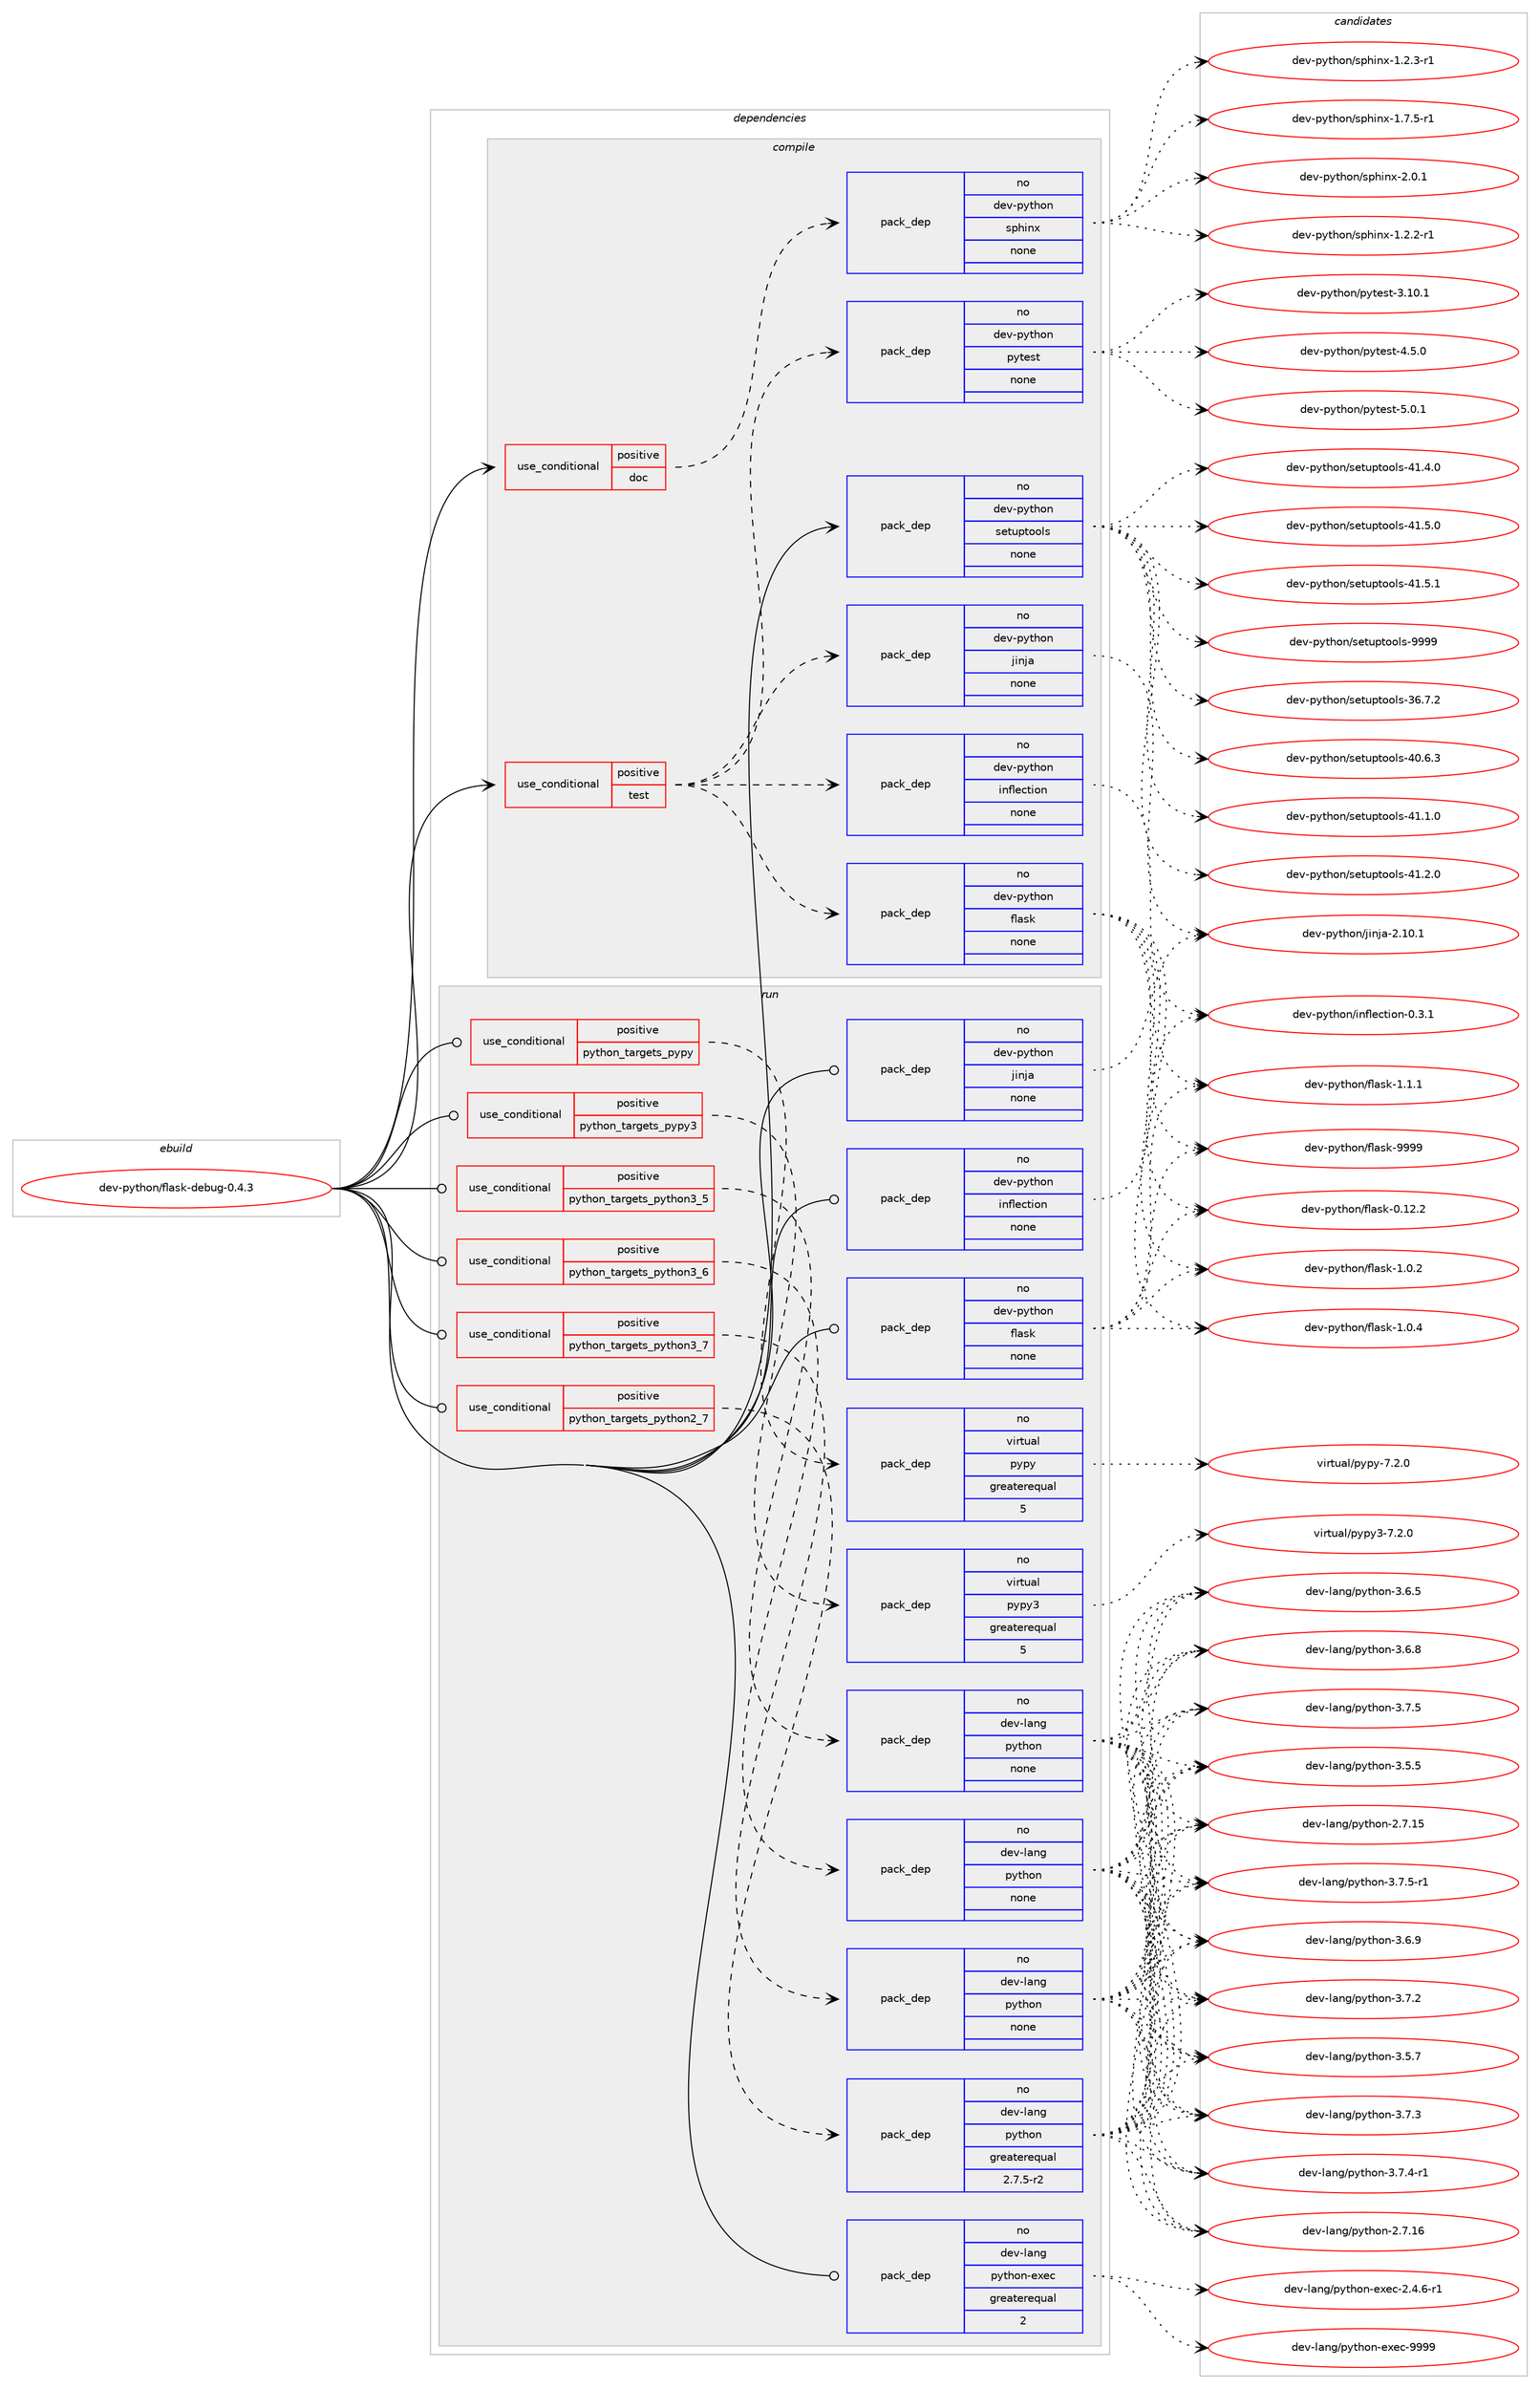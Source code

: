 digraph prolog {

# *************
# Graph options
# *************

newrank=true;
concentrate=true;
compound=true;
graph [rankdir=LR,fontname=Helvetica,fontsize=10,ranksep=1.5];#, ranksep=2.5, nodesep=0.2];
edge  [arrowhead=vee];
node  [fontname=Helvetica,fontsize=10];

# **********
# The ebuild
# **********

subgraph cluster_leftcol {
color=gray;
rank=same;
label=<<i>ebuild</i>>;
id [label="dev-python/flask-debug-0.4.3", color=red, width=4, href="../dev-python/flask-debug-0.4.3.svg"];
}

# ****************
# The dependencies
# ****************

subgraph cluster_midcol {
color=gray;
label=<<i>dependencies</i>>;
subgraph cluster_compile {
fillcolor="#eeeeee";
style=filled;
label=<<i>compile</i>>;
subgraph cond139471 {
dependency604938 [label=<<TABLE BORDER="0" CELLBORDER="1" CELLSPACING="0" CELLPADDING="4"><TR><TD ROWSPAN="3" CELLPADDING="10">use_conditional</TD></TR><TR><TD>positive</TD></TR><TR><TD>doc</TD></TR></TABLE>>, shape=none, color=red];
subgraph pack453670 {
dependency604939 [label=<<TABLE BORDER="0" CELLBORDER="1" CELLSPACING="0" CELLPADDING="4" WIDTH="220"><TR><TD ROWSPAN="6" CELLPADDING="30">pack_dep</TD></TR><TR><TD WIDTH="110">no</TD></TR><TR><TD>dev-python</TD></TR><TR><TD>sphinx</TD></TR><TR><TD>none</TD></TR><TR><TD></TD></TR></TABLE>>, shape=none, color=blue];
}
dependency604938:e -> dependency604939:w [weight=20,style="dashed",arrowhead="vee"];
}
id:e -> dependency604938:w [weight=20,style="solid",arrowhead="vee"];
subgraph cond139472 {
dependency604940 [label=<<TABLE BORDER="0" CELLBORDER="1" CELLSPACING="0" CELLPADDING="4"><TR><TD ROWSPAN="3" CELLPADDING="10">use_conditional</TD></TR><TR><TD>positive</TD></TR><TR><TD>test</TD></TR></TABLE>>, shape=none, color=red];
subgraph pack453671 {
dependency604941 [label=<<TABLE BORDER="0" CELLBORDER="1" CELLSPACING="0" CELLPADDING="4" WIDTH="220"><TR><TD ROWSPAN="6" CELLPADDING="30">pack_dep</TD></TR><TR><TD WIDTH="110">no</TD></TR><TR><TD>dev-python</TD></TR><TR><TD>flask</TD></TR><TR><TD>none</TD></TR><TR><TD></TD></TR></TABLE>>, shape=none, color=blue];
}
dependency604940:e -> dependency604941:w [weight=20,style="dashed",arrowhead="vee"];
subgraph pack453672 {
dependency604942 [label=<<TABLE BORDER="0" CELLBORDER="1" CELLSPACING="0" CELLPADDING="4" WIDTH="220"><TR><TD ROWSPAN="6" CELLPADDING="30">pack_dep</TD></TR><TR><TD WIDTH="110">no</TD></TR><TR><TD>dev-python</TD></TR><TR><TD>inflection</TD></TR><TR><TD>none</TD></TR><TR><TD></TD></TR></TABLE>>, shape=none, color=blue];
}
dependency604940:e -> dependency604942:w [weight=20,style="dashed",arrowhead="vee"];
subgraph pack453673 {
dependency604943 [label=<<TABLE BORDER="0" CELLBORDER="1" CELLSPACING="0" CELLPADDING="4" WIDTH="220"><TR><TD ROWSPAN="6" CELLPADDING="30">pack_dep</TD></TR><TR><TD WIDTH="110">no</TD></TR><TR><TD>dev-python</TD></TR><TR><TD>jinja</TD></TR><TR><TD>none</TD></TR><TR><TD></TD></TR></TABLE>>, shape=none, color=blue];
}
dependency604940:e -> dependency604943:w [weight=20,style="dashed",arrowhead="vee"];
subgraph pack453674 {
dependency604944 [label=<<TABLE BORDER="0" CELLBORDER="1" CELLSPACING="0" CELLPADDING="4" WIDTH="220"><TR><TD ROWSPAN="6" CELLPADDING="30">pack_dep</TD></TR><TR><TD WIDTH="110">no</TD></TR><TR><TD>dev-python</TD></TR><TR><TD>pytest</TD></TR><TR><TD>none</TD></TR><TR><TD></TD></TR></TABLE>>, shape=none, color=blue];
}
dependency604940:e -> dependency604944:w [weight=20,style="dashed",arrowhead="vee"];
}
id:e -> dependency604940:w [weight=20,style="solid",arrowhead="vee"];
subgraph pack453675 {
dependency604945 [label=<<TABLE BORDER="0" CELLBORDER="1" CELLSPACING="0" CELLPADDING="4" WIDTH="220"><TR><TD ROWSPAN="6" CELLPADDING="30">pack_dep</TD></TR><TR><TD WIDTH="110">no</TD></TR><TR><TD>dev-python</TD></TR><TR><TD>setuptools</TD></TR><TR><TD>none</TD></TR><TR><TD></TD></TR></TABLE>>, shape=none, color=blue];
}
id:e -> dependency604945:w [weight=20,style="solid",arrowhead="vee"];
}
subgraph cluster_compileandrun {
fillcolor="#eeeeee";
style=filled;
label=<<i>compile and run</i>>;
}
subgraph cluster_run {
fillcolor="#eeeeee";
style=filled;
label=<<i>run</i>>;
subgraph cond139473 {
dependency604946 [label=<<TABLE BORDER="0" CELLBORDER="1" CELLSPACING="0" CELLPADDING="4"><TR><TD ROWSPAN="3" CELLPADDING="10">use_conditional</TD></TR><TR><TD>positive</TD></TR><TR><TD>python_targets_pypy</TD></TR></TABLE>>, shape=none, color=red];
subgraph pack453676 {
dependency604947 [label=<<TABLE BORDER="0" CELLBORDER="1" CELLSPACING="0" CELLPADDING="4" WIDTH="220"><TR><TD ROWSPAN="6" CELLPADDING="30">pack_dep</TD></TR><TR><TD WIDTH="110">no</TD></TR><TR><TD>virtual</TD></TR><TR><TD>pypy</TD></TR><TR><TD>greaterequal</TD></TR><TR><TD>5</TD></TR></TABLE>>, shape=none, color=blue];
}
dependency604946:e -> dependency604947:w [weight=20,style="dashed",arrowhead="vee"];
}
id:e -> dependency604946:w [weight=20,style="solid",arrowhead="odot"];
subgraph cond139474 {
dependency604948 [label=<<TABLE BORDER="0" CELLBORDER="1" CELLSPACING="0" CELLPADDING="4"><TR><TD ROWSPAN="3" CELLPADDING="10">use_conditional</TD></TR><TR><TD>positive</TD></TR><TR><TD>python_targets_pypy3</TD></TR></TABLE>>, shape=none, color=red];
subgraph pack453677 {
dependency604949 [label=<<TABLE BORDER="0" CELLBORDER="1" CELLSPACING="0" CELLPADDING="4" WIDTH="220"><TR><TD ROWSPAN="6" CELLPADDING="30">pack_dep</TD></TR><TR><TD WIDTH="110">no</TD></TR><TR><TD>virtual</TD></TR><TR><TD>pypy3</TD></TR><TR><TD>greaterequal</TD></TR><TR><TD>5</TD></TR></TABLE>>, shape=none, color=blue];
}
dependency604948:e -> dependency604949:w [weight=20,style="dashed",arrowhead="vee"];
}
id:e -> dependency604948:w [weight=20,style="solid",arrowhead="odot"];
subgraph cond139475 {
dependency604950 [label=<<TABLE BORDER="0" CELLBORDER="1" CELLSPACING="0" CELLPADDING="4"><TR><TD ROWSPAN="3" CELLPADDING="10">use_conditional</TD></TR><TR><TD>positive</TD></TR><TR><TD>python_targets_python2_7</TD></TR></TABLE>>, shape=none, color=red];
subgraph pack453678 {
dependency604951 [label=<<TABLE BORDER="0" CELLBORDER="1" CELLSPACING="0" CELLPADDING="4" WIDTH="220"><TR><TD ROWSPAN="6" CELLPADDING="30">pack_dep</TD></TR><TR><TD WIDTH="110">no</TD></TR><TR><TD>dev-lang</TD></TR><TR><TD>python</TD></TR><TR><TD>greaterequal</TD></TR><TR><TD>2.7.5-r2</TD></TR></TABLE>>, shape=none, color=blue];
}
dependency604950:e -> dependency604951:w [weight=20,style="dashed",arrowhead="vee"];
}
id:e -> dependency604950:w [weight=20,style="solid",arrowhead="odot"];
subgraph cond139476 {
dependency604952 [label=<<TABLE BORDER="0" CELLBORDER="1" CELLSPACING="0" CELLPADDING="4"><TR><TD ROWSPAN="3" CELLPADDING="10">use_conditional</TD></TR><TR><TD>positive</TD></TR><TR><TD>python_targets_python3_5</TD></TR></TABLE>>, shape=none, color=red];
subgraph pack453679 {
dependency604953 [label=<<TABLE BORDER="0" CELLBORDER="1" CELLSPACING="0" CELLPADDING="4" WIDTH="220"><TR><TD ROWSPAN="6" CELLPADDING="30">pack_dep</TD></TR><TR><TD WIDTH="110">no</TD></TR><TR><TD>dev-lang</TD></TR><TR><TD>python</TD></TR><TR><TD>none</TD></TR><TR><TD></TD></TR></TABLE>>, shape=none, color=blue];
}
dependency604952:e -> dependency604953:w [weight=20,style="dashed",arrowhead="vee"];
}
id:e -> dependency604952:w [weight=20,style="solid",arrowhead="odot"];
subgraph cond139477 {
dependency604954 [label=<<TABLE BORDER="0" CELLBORDER="1" CELLSPACING="0" CELLPADDING="4"><TR><TD ROWSPAN="3" CELLPADDING="10">use_conditional</TD></TR><TR><TD>positive</TD></TR><TR><TD>python_targets_python3_6</TD></TR></TABLE>>, shape=none, color=red];
subgraph pack453680 {
dependency604955 [label=<<TABLE BORDER="0" CELLBORDER="1" CELLSPACING="0" CELLPADDING="4" WIDTH="220"><TR><TD ROWSPAN="6" CELLPADDING="30">pack_dep</TD></TR><TR><TD WIDTH="110">no</TD></TR><TR><TD>dev-lang</TD></TR><TR><TD>python</TD></TR><TR><TD>none</TD></TR><TR><TD></TD></TR></TABLE>>, shape=none, color=blue];
}
dependency604954:e -> dependency604955:w [weight=20,style="dashed",arrowhead="vee"];
}
id:e -> dependency604954:w [weight=20,style="solid",arrowhead="odot"];
subgraph cond139478 {
dependency604956 [label=<<TABLE BORDER="0" CELLBORDER="1" CELLSPACING="0" CELLPADDING="4"><TR><TD ROWSPAN="3" CELLPADDING="10">use_conditional</TD></TR><TR><TD>positive</TD></TR><TR><TD>python_targets_python3_7</TD></TR></TABLE>>, shape=none, color=red];
subgraph pack453681 {
dependency604957 [label=<<TABLE BORDER="0" CELLBORDER="1" CELLSPACING="0" CELLPADDING="4" WIDTH="220"><TR><TD ROWSPAN="6" CELLPADDING="30">pack_dep</TD></TR><TR><TD WIDTH="110">no</TD></TR><TR><TD>dev-lang</TD></TR><TR><TD>python</TD></TR><TR><TD>none</TD></TR><TR><TD></TD></TR></TABLE>>, shape=none, color=blue];
}
dependency604956:e -> dependency604957:w [weight=20,style="dashed",arrowhead="vee"];
}
id:e -> dependency604956:w [weight=20,style="solid",arrowhead="odot"];
subgraph pack453682 {
dependency604958 [label=<<TABLE BORDER="0" CELLBORDER="1" CELLSPACING="0" CELLPADDING="4" WIDTH="220"><TR><TD ROWSPAN="6" CELLPADDING="30">pack_dep</TD></TR><TR><TD WIDTH="110">no</TD></TR><TR><TD>dev-lang</TD></TR><TR><TD>python-exec</TD></TR><TR><TD>greaterequal</TD></TR><TR><TD>2</TD></TR></TABLE>>, shape=none, color=blue];
}
id:e -> dependency604958:w [weight=20,style="solid",arrowhead="odot"];
subgraph pack453683 {
dependency604959 [label=<<TABLE BORDER="0" CELLBORDER="1" CELLSPACING="0" CELLPADDING="4" WIDTH="220"><TR><TD ROWSPAN="6" CELLPADDING="30">pack_dep</TD></TR><TR><TD WIDTH="110">no</TD></TR><TR><TD>dev-python</TD></TR><TR><TD>flask</TD></TR><TR><TD>none</TD></TR><TR><TD></TD></TR></TABLE>>, shape=none, color=blue];
}
id:e -> dependency604959:w [weight=20,style="solid",arrowhead="odot"];
subgraph pack453684 {
dependency604960 [label=<<TABLE BORDER="0" CELLBORDER="1" CELLSPACING="0" CELLPADDING="4" WIDTH="220"><TR><TD ROWSPAN="6" CELLPADDING="30">pack_dep</TD></TR><TR><TD WIDTH="110">no</TD></TR><TR><TD>dev-python</TD></TR><TR><TD>inflection</TD></TR><TR><TD>none</TD></TR><TR><TD></TD></TR></TABLE>>, shape=none, color=blue];
}
id:e -> dependency604960:w [weight=20,style="solid",arrowhead="odot"];
subgraph pack453685 {
dependency604961 [label=<<TABLE BORDER="0" CELLBORDER="1" CELLSPACING="0" CELLPADDING="4" WIDTH="220"><TR><TD ROWSPAN="6" CELLPADDING="30">pack_dep</TD></TR><TR><TD WIDTH="110">no</TD></TR><TR><TD>dev-python</TD></TR><TR><TD>jinja</TD></TR><TR><TD>none</TD></TR><TR><TD></TD></TR></TABLE>>, shape=none, color=blue];
}
id:e -> dependency604961:w [weight=20,style="solid",arrowhead="odot"];
}
}

# **************
# The candidates
# **************

subgraph cluster_choices {
rank=same;
color=gray;
label=<<i>candidates</i>>;

subgraph choice453670 {
color=black;
nodesep=1;
choice10010111845112121116104111110471151121041051101204549465046504511449 [label="dev-python/sphinx-1.2.2-r1", color=red, width=4,href="../dev-python/sphinx-1.2.2-r1.svg"];
choice10010111845112121116104111110471151121041051101204549465046514511449 [label="dev-python/sphinx-1.2.3-r1", color=red, width=4,href="../dev-python/sphinx-1.2.3-r1.svg"];
choice10010111845112121116104111110471151121041051101204549465546534511449 [label="dev-python/sphinx-1.7.5-r1", color=red, width=4,href="../dev-python/sphinx-1.7.5-r1.svg"];
choice1001011184511212111610411111047115112104105110120455046484649 [label="dev-python/sphinx-2.0.1", color=red, width=4,href="../dev-python/sphinx-2.0.1.svg"];
dependency604939:e -> choice10010111845112121116104111110471151121041051101204549465046504511449:w [style=dotted,weight="100"];
dependency604939:e -> choice10010111845112121116104111110471151121041051101204549465046514511449:w [style=dotted,weight="100"];
dependency604939:e -> choice10010111845112121116104111110471151121041051101204549465546534511449:w [style=dotted,weight="100"];
dependency604939:e -> choice1001011184511212111610411111047115112104105110120455046484649:w [style=dotted,weight="100"];
}
subgraph choice453671 {
color=black;
nodesep=1;
choice10010111845112121116104111110471021089711510745484649504650 [label="dev-python/flask-0.12.2", color=red, width=4,href="../dev-python/flask-0.12.2.svg"];
choice100101118451121211161041111104710210897115107454946484650 [label="dev-python/flask-1.0.2", color=red, width=4,href="../dev-python/flask-1.0.2.svg"];
choice100101118451121211161041111104710210897115107454946484652 [label="dev-python/flask-1.0.4", color=red, width=4,href="../dev-python/flask-1.0.4.svg"];
choice100101118451121211161041111104710210897115107454946494649 [label="dev-python/flask-1.1.1", color=red, width=4,href="../dev-python/flask-1.1.1.svg"];
choice1001011184511212111610411111047102108971151074557575757 [label="dev-python/flask-9999", color=red, width=4,href="../dev-python/flask-9999.svg"];
dependency604941:e -> choice10010111845112121116104111110471021089711510745484649504650:w [style=dotted,weight="100"];
dependency604941:e -> choice100101118451121211161041111104710210897115107454946484650:w [style=dotted,weight="100"];
dependency604941:e -> choice100101118451121211161041111104710210897115107454946484652:w [style=dotted,weight="100"];
dependency604941:e -> choice100101118451121211161041111104710210897115107454946494649:w [style=dotted,weight="100"];
dependency604941:e -> choice1001011184511212111610411111047102108971151074557575757:w [style=dotted,weight="100"];
}
subgraph choice453672 {
color=black;
nodesep=1;
choice100101118451121211161041111104710511010210810199116105111110454846514649 [label="dev-python/inflection-0.3.1", color=red, width=4,href="../dev-python/inflection-0.3.1.svg"];
dependency604942:e -> choice100101118451121211161041111104710511010210810199116105111110454846514649:w [style=dotted,weight="100"];
}
subgraph choice453673 {
color=black;
nodesep=1;
choice10010111845112121116104111110471061051101069745504649484649 [label="dev-python/jinja-2.10.1", color=red, width=4,href="../dev-python/jinja-2.10.1.svg"];
dependency604943:e -> choice10010111845112121116104111110471061051101069745504649484649:w [style=dotted,weight="100"];
}
subgraph choice453674 {
color=black;
nodesep=1;
choice100101118451121211161041111104711212111610111511645514649484649 [label="dev-python/pytest-3.10.1", color=red, width=4,href="../dev-python/pytest-3.10.1.svg"];
choice1001011184511212111610411111047112121116101115116455246534648 [label="dev-python/pytest-4.5.0", color=red, width=4,href="../dev-python/pytest-4.5.0.svg"];
choice1001011184511212111610411111047112121116101115116455346484649 [label="dev-python/pytest-5.0.1", color=red, width=4,href="../dev-python/pytest-5.0.1.svg"];
dependency604944:e -> choice100101118451121211161041111104711212111610111511645514649484649:w [style=dotted,weight="100"];
dependency604944:e -> choice1001011184511212111610411111047112121116101115116455246534648:w [style=dotted,weight="100"];
dependency604944:e -> choice1001011184511212111610411111047112121116101115116455346484649:w [style=dotted,weight="100"];
}
subgraph choice453675 {
color=black;
nodesep=1;
choice100101118451121211161041111104711510111611711211611111110811545515446554650 [label="dev-python/setuptools-36.7.2", color=red, width=4,href="../dev-python/setuptools-36.7.2.svg"];
choice100101118451121211161041111104711510111611711211611111110811545524846544651 [label="dev-python/setuptools-40.6.3", color=red, width=4,href="../dev-python/setuptools-40.6.3.svg"];
choice100101118451121211161041111104711510111611711211611111110811545524946494648 [label="dev-python/setuptools-41.1.0", color=red, width=4,href="../dev-python/setuptools-41.1.0.svg"];
choice100101118451121211161041111104711510111611711211611111110811545524946504648 [label="dev-python/setuptools-41.2.0", color=red, width=4,href="../dev-python/setuptools-41.2.0.svg"];
choice100101118451121211161041111104711510111611711211611111110811545524946524648 [label="dev-python/setuptools-41.4.0", color=red, width=4,href="../dev-python/setuptools-41.4.0.svg"];
choice100101118451121211161041111104711510111611711211611111110811545524946534648 [label="dev-python/setuptools-41.5.0", color=red, width=4,href="../dev-python/setuptools-41.5.0.svg"];
choice100101118451121211161041111104711510111611711211611111110811545524946534649 [label="dev-python/setuptools-41.5.1", color=red, width=4,href="../dev-python/setuptools-41.5.1.svg"];
choice10010111845112121116104111110471151011161171121161111111081154557575757 [label="dev-python/setuptools-9999", color=red, width=4,href="../dev-python/setuptools-9999.svg"];
dependency604945:e -> choice100101118451121211161041111104711510111611711211611111110811545515446554650:w [style=dotted,weight="100"];
dependency604945:e -> choice100101118451121211161041111104711510111611711211611111110811545524846544651:w [style=dotted,weight="100"];
dependency604945:e -> choice100101118451121211161041111104711510111611711211611111110811545524946494648:w [style=dotted,weight="100"];
dependency604945:e -> choice100101118451121211161041111104711510111611711211611111110811545524946504648:w [style=dotted,weight="100"];
dependency604945:e -> choice100101118451121211161041111104711510111611711211611111110811545524946524648:w [style=dotted,weight="100"];
dependency604945:e -> choice100101118451121211161041111104711510111611711211611111110811545524946534648:w [style=dotted,weight="100"];
dependency604945:e -> choice100101118451121211161041111104711510111611711211611111110811545524946534649:w [style=dotted,weight="100"];
dependency604945:e -> choice10010111845112121116104111110471151011161171121161111111081154557575757:w [style=dotted,weight="100"];
}
subgraph choice453676 {
color=black;
nodesep=1;
choice1181051141161179710847112121112121455546504648 [label="virtual/pypy-7.2.0", color=red, width=4,href="../virtual/pypy-7.2.0.svg"];
dependency604947:e -> choice1181051141161179710847112121112121455546504648:w [style=dotted,weight="100"];
}
subgraph choice453677 {
color=black;
nodesep=1;
choice118105114116117971084711212111212151455546504648 [label="virtual/pypy3-7.2.0", color=red, width=4,href="../virtual/pypy3-7.2.0.svg"];
dependency604949:e -> choice118105114116117971084711212111212151455546504648:w [style=dotted,weight="100"];
}
subgraph choice453678 {
color=black;
nodesep=1;
choice10010111845108971101034711212111610411111045504655464953 [label="dev-lang/python-2.7.15", color=red, width=4,href="../dev-lang/python-2.7.15.svg"];
choice10010111845108971101034711212111610411111045504655464954 [label="dev-lang/python-2.7.16", color=red, width=4,href="../dev-lang/python-2.7.16.svg"];
choice100101118451089711010347112121116104111110455146534653 [label="dev-lang/python-3.5.5", color=red, width=4,href="../dev-lang/python-3.5.5.svg"];
choice100101118451089711010347112121116104111110455146534655 [label="dev-lang/python-3.5.7", color=red, width=4,href="../dev-lang/python-3.5.7.svg"];
choice100101118451089711010347112121116104111110455146544653 [label="dev-lang/python-3.6.5", color=red, width=4,href="../dev-lang/python-3.6.5.svg"];
choice100101118451089711010347112121116104111110455146544656 [label="dev-lang/python-3.6.8", color=red, width=4,href="../dev-lang/python-3.6.8.svg"];
choice100101118451089711010347112121116104111110455146544657 [label="dev-lang/python-3.6.9", color=red, width=4,href="../dev-lang/python-3.6.9.svg"];
choice100101118451089711010347112121116104111110455146554650 [label="dev-lang/python-3.7.2", color=red, width=4,href="../dev-lang/python-3.7.2.svg"];
choice100101118451089711010347112121116104111110455146554651 [label="dev-lang/python-3.7.3", color=red, width=4,href="../dev-lang/python-3.7.3.svg"];
choice1001011184510897110103471121211161041111104551465546524511449 [label="dev-lang/python-3.7.4-r1", color=red, width=4,href="../dev-lang/python-3.7.4-r1.svg"];
choice100101118451089711010347112121116104111110455146554653 [label="dev-lang/python-3.7.5", color=red, width=4,href="../dev-lang/python-3.7.5.svg"];
choice1001011184510897110103471121211161041111104551465546534511449 [label="dev-lang/python-3.7.5-r1", color=red, width=4,href="../dev-lang/python-3.7.5-r1.svg"];
dependency604951:e -> choice10010111845108971101034711212111610411111045504655464953:w [style=dotted,weight="100"];
dependency604951:e -> choice10010111845108971101034711212111610411111045504655464954:w [style=dotted,weight="100"];
dependency604951:e -> choice100101118451089711010347112121116104111110455146534653:w [style=dotted,weight="100"];
dependency604951:e -> choice100101118451089711010347112121116104111110455146534655:w [style=dotted,weight="100"];
dependency604951:e -> choice100101118451089711010347112121116104111110455146544653:w [style=dotted,weight="100"];
dependency604951:e -> choice100101118451089711010347112121116104111110455146544656:w [style=dotted,weight="100"];
dependency604951:e -> choice100101118451089711010347112121116104111110455146544657:w [style=dotted,weight="100"];
dependency604951:e -> choice100101118451089711010347112121116104111110455146554650:w [style=dotted,weight="100"];
dependency604951:e -> choice100101118451089711010347112121116104111110455146554651:w [style=dotted,weight="100"];
dependency604951:e -> choice1001011184510897110103471121211161041111104551465546524511449:w [style=dotted,weight="100"];
dependency604951:e -> choice100101118451089711010347112121116104111110455146554653:w [style=dotted,weight="100"];
dependency604951:e -> choice1001011184510897110103471121211161041111104551465546534511449:w [style=dotted,weight="100"];
}
subgraph choice453679 {
color=black;
nodesep=1;
choice10010111845108971101034711212111610411111045504655464953 [label="dev-lang/python-2.7.15", color=red, width=4,href="../dev-lang/python-2.7.15.svg"];
choice10010111845108971101034711212111610411111045504655464954 [label="dev-lang/python-2.7.16", color=red, width=4,href="../dev-lang/python-2.7.16.svg"];
choice100101118451089711010347112121116104111110455146534653 [label="dev-lang/python-3.5.5", color=red, width=4,href="../dev-lang/python-3.5.5.svg"];
choice100101118451089711010347112121116104111110455146534655 [label="dev-lang/python-3.5.7", color=red, width=4,href="../dev-lang/python-3.5.7.svg"];
choice100101118451089711010347112121116104111110455146544653 [label="dev-lang/python-3.6.5", color=red, width=4,href="../dev-lang/python-3.6.5.svg"];
choice100101118451089711010347112121116104111110455146544656 [label="dev-lang/python-3.6.8", color=red, width=4,href="../dev-lang/python-3.6.8.svg"];
choice100101118451089711010347112121116104111110455146544657 [label="dev-lang/python-3.6.9", color=red, width=4,href="../dev-lang/python-3.6.9.svg"];
choice100101118451089711010347112121116104111110455146554650 [label="dev-lang/python-3.7.2", color=red, width=4,href="../dev-lang/python-3.7.2.svg"];
choice100101118451089711010347112121116104111110455146554651 [label="dev-lang/python-3.7.3", color=red, width=4,href="../dev-lang/python-3.7.3.svg"];
choice1001011184510897110103471121211161041111104551465546524511449 [label="dev-lang/python-3.7.4-r1", color=red, width=4,href="../dev-lang/python-3.7.4-r1.svg"];
choice100101118451089711010347112121116104111110455146554653 [label="dev-lang/python-3.7.5", color=red, width=4,href="../dev-lang/python-3.7.5.svg"];
choice1001011184510897110103471121211161041111104551465546534511449 [label="dev-lang/python-3.7.5-r1", color=red, width=4,href="../dev-lang/python-3.7.5-r1.svg"];
dependency604953:e -> choice10010111845108971101034711212111610411111045504655464953:w [style=dotted,weight="100"];
dependency604953:e -> choice10010111845108971101034711212111610411111045504655464954:w [style=dotted,weight="100"];
dependency604953:e -> choice100101118451089711010347112121116104111110455146534653:w [style=dotted,weight="100"];
dependency604953:e -> choice100101118451089711010347112121116104111110455146534655:w [style=dotted,weight="100"];
dependency604953:e -> choice100101118451089711010347112121116104111110455146544653:w [style=dotted,weight="100"];
dependency604953:e -> choice100101118451089711010347112121116104111110455146544656:w [style=dotted,weight="100"];
dependency604953:e -> choice100101118451089711010347112121116104111110455146544657:w [style=dotted,weight="100"];
dependency604953:e -> choice100101118451089711010347112121116104111110455146554650:w [style=dotted,weight="100"];
dependency604953:e -> choice100101118451089711010347112121116104111110455146554651:w [style=dotted,weight="100"];
dependency604953:e -> choice1001011184510897110103471121211161041111104551465546524511449:w [style=dotted,weight="100"];
dependency604953:e -> choice100101118451089711010347112121116104111110455146554653:w [style=dotted,weight="100"];
dependency604953:e -> choice1001011184510897110103471121211161041111104551465546534511449:w [style=dotted,weight="100"];
}
subgraph choice453680 {
color=black;
nodesep=1;
choice10010111845108971101034711212111610411111045504655464953 [label="dev-lang/python-2.7.15", color=red, width=4,href="../dev-lang/python-2.7.15.svg"];
choice10010111845108971101034711212111610411111045504655464954 [label="dev-lang/python-2.7.16", color=red, width=4,href="../dev-lang/python-2.7.16.svg"];
choice100101118451089711010347112121116104111110455146534653 [label="dev-lang/python-3.5.5", color=red, width=4,href="../dev-lang/python-3.5.5.svg"];
choice100101118451089711010347112121116104111110455146534655 [label="dev-lang/python-3.5.7", color=red, width=4,href="../dev-lang/python-3.5.7.svg"];
choice100101118451089711010347112121116104111110455146544653 [label="dev-lang/python-3.6.5", color=red, width=4,href="../dev-lang/python-3.6.5.svg"];
choice100101118451089711010347112121116104111110455146544656 [label="dev-lang/python-3.6.8", color=red, width=4,href="../dev-lang/python-3.6.8.svg"];
choice100101118451089711010347112121116104111110455146544657 [label="dev-lang/python-3.6.9", color=red, width=4,href="../dev-lang/python-3.6.9.svg"];
choice100101118451089711010347112121116104111110455146554650 [label="dev-lang/python-3.7.2", color=red, width=4,href="../dev-lang/python-3.7.2.svg"];
choice100101118451089711010347112121116104111110455146554651 [label="dev-lang/python-3.7.3", color=red, width=4,href="../dev-lang/python-3.7.3.svg"];
choice1001011184510897110103471121211161041111104551465546524511449 [label="dev-lang/python-3.7.4-r1", color=red, width=4,href="../dev-lang/python-3.7.4-r1.svg"];
choice100101118451089711010347112121116104111110455146554653 [label="dev-lang/python-3.7.5", color=red, width=4,href="../dev-lang/python-3.7.5.svg"];
choice1001011184510897110103471121211161041111104551465546534511449 [label="dev-lang/python-3.7.5-r1", color=red, width=4,href="../dev-lang/python-3.7.5-r1.svg"];
dependency604955:e -> choice10010111845108971101034711212111610411111045504655464953:w [style=dotted,weight="100"];
dependency604955:e -> choice10010111845108971101034711212111610411111045504655464954:w [style=dotted,weight="100"];
dependency604955:e -> choice100101118451089711010347112121116104111110455146534653:w [style=dotted,weight="100"];
dependency604955:e -> choice100101118451089711010347112121116104111110455146534655:w [style=dotted,weight="100"];
dependency604955:e -> choice100101118451089711010347112121116104111110455146544653:w [style=dotted,weight="100"];
dependency604955:e -> choice100101118451089711010347112121116104111110455146544656:w [style=dotted,weight="100"];
dependency604955:e -> choice100101118451089711010347112121116104111110455146544657:w [style=dotted,weight="100"];
dependency604955:e -> choice100101118451089711010347112121116104111110455146554650:w [style=dotted,weight="100"];
dependency604955:e -> choice100101118451089711010347112121116104111110455146554651:w [style=dotted,weight="100"];
dependency604955:e -> choice1001011184510897110103471121211161041111104551465546524511449:w [style=dotted,weight="100"];
dependency604955:e -> choice100101118451089711010347112121116104111110455146554653:w [style=dotted,weight="100"];
dependency604955:e -> choice1001011184510897110103471121211161041111104551465546534511449:w [style=dotted,weight="100"];
}
subgraph choice453681 {
color=black;
nodesep=1;
choice10010111845108971101034711212111610411111045504655464953 [label="dev-lang/python-2.7.15", color=red, width=4,href="../dev-lang/python-2.7.15.svg"];
choice10010111845108971101034711212111610411111045504655464954 [label="dev-lang/python-2.7.16", color=red, width=4,href="../dev-lang/python-2.7.16.svg"];
choice100101118451089711010347112121116104111110455146534653 [label="dev-lang/python-3.5.5", color=red, width=4,href="../dev-lang/python-3.5.5.svg"];
choice100101118451089711010347112121116104111110455146534655 [label="dev-lang/python-3.5.7", color=red, width=4,href="../dev-lang/python-3.5.7.svg"];
choice100101118451089711010347112121116104111110455146544653 [label="dev-lang/python-3.6.5", color=red, width=4,href="../dev-lang/python-3.6.5.svg"];
choice100101118451089711010347112121116104111110455146544656 [label="dev-lang/python-3.6.8", color=red, width=4,href="../dev-lang/python-3.6.8.svg"];
choice100101118451089711010347112121116104111110455146544657 [label="dev-lang/python-3.6.9", color=red, width=4,href="../dev-lang/python-3.6.9.svg"];
choice100101118451089711010347112121116104111110455146554650 [label="dev-lang/python-3.7.2", color=red, width=4,href="../dev-lang/python-3.7.2.svg"];
choice100101118451089711010347112121116104111110455146554651 [label="dev-lang/python-3.7.3", color=red, width=4,href="../dev-lang/python-3.7.3.svg"];
choice1001011184510897110103471121211161041111104551465546524511449 [label="dev-lang/python-3.7.4-r1", color=red, width=4,href="../dev-lang/python-3.7.4-r1.svg"];
choice100101118451089711010347112121116104111110455146554653 [label="dev-lang/python-3.7.5", color=red, width=4,href="../dev-lang/python-3.7.5.svg"];
choice1001011184510897110103471121211161041111104551465546534511449 [label="dev-lang/python-3.7.5-r1", color=red, width=4,href="../dev-lang/python-3.7.5-r1.svg"];
dependency604957:e -> choice10010111845108971101034711212111610411111045504655464953:w [style=dotted,weight="100"];
dependency604957:e -> choice10010111845108971101034711212111610411111045504655464954:w [style=dotted,weight="100"];
dependency604957:e -> choice100101118451089711010347112121116104111110455146534653:w [style=dotted,weight="100"];
dependency604957:e -> choice100101118451089711010347112121116104111110455146534655:w [style=dotted,weight="100"];
dependency604957:e -> choice100101118451089711010347112121116104111110455146544653:w [style=dotted,weight="100"];
dependency604957:e -> choice100101118451089711010347112121116104111110455146544656:w [style=dotted,weight="100"];
dependency604957:e -> choice100101118451089711010347112121116104111110455146544657:w [style=dotted,weight="100"];
dependency604957:e -> choice100101118451089711010347112121116104111110455146554650:w [style=dotted,weight="100"];
dependency604957:e -> choice100101118451089711010347112121116104111110455146554651:w [style=dotted,weight="100"];
dependency604957:e -> choice1001011184510897110103471121211161041111104551465546524511449:w [style=dotted,weight="100"];
dependency604957:e -> choice100101118451089711010347112121116104111110455146554653:w [style=dotted,weight="100"];
dependency604957:e -> choice1001011184510897110103471121211161041111104551465546534511449:w [style=dotted,weight="100"];
}
subgraph choice453682 {
color=black;
nodesep=1;
choice10010111845108971101034711212111610411111045101120101994550465246544511449 [label="dev-lang/python-exec-2.4.6-r1", color=red, width=4,href="../dev-lang/python-exec-2.4.6-r1.svg"];
choice10010111845108971101034711212111610411111045101120101994557575757 [label="dev-lang/python-exec-9999", color=red, width=4,href="../dev-lang/python-exec-9999.svg"];
dependency604958:e -> choice10010111845108971101034711212111610411111045101120101994550465246544511449:w [style=dotted,weight="100"];
dependency604958:e -> choice10010111845108971101034711212111610411111045101120101994557575757:w [style=dotted,weight="100"];
}
subgraph choice453683 {
color=black;
nodesep=1;
choice10010111845112121116104111110471021089711510745484649504650 [label="dev-python/flask-0.12.2", color=red, width=4,href="../dev-python/flask-0.12.2.svg"];
choice100101118451121211161041111104710210897115107454946484650 [label="dev-python/flask-1.0.2", color=red, width=4,href="../dev-python/flask-1.0.2.svg"];
choice100101118451121211161041111104710210897115107454946484652 [label="dev-python/flask-1.0.4", color=red, width=4,href="../dev-python/flask-1.0.4.svg"];
choice100101118451121211161041111104710210897115107454946494649 [label="dev-python/flask-1.1.1", color=red, width=4,href="../dev-python/flask-1.1.1.svg"];
choice1001011184511212111610411111047102108971151074557575757 [label="dev-python/flask-9999", color=red, width=4,href="../dev-python/flask-9999.svg"];
dependency604959:e -> choice10010111845112121116104111110471021089711510745484649504650:w [style=dotted,weight="100"];
dependency604959:e -> choice100101118451121211161041111104710210897115107454946484650:w [style=dotted,weight="100"];
dependency604959:e -> choice100101118451121211161041111104710210897115107454946484652:w [style=dotted,weight="100"];
dependency604959:e -> choice100101118451121211161041111104710210897115107454946494649:w [style=dotted,weight="100"];
dependency604959:e -> choice1001011184511212111610411111047102108971151074557575757:w [style=dotted,weight="100"];
}
subgraph choice453684 {
color=black;
nodesep=1;
choice100101118451121211161041111104710511010210810199116105111110454846514649 [label="dev-python/inflection-0.3.1", color=red, width=4,href="../dev-python/inflection-0.3.1.svg"];
dependency604960:e -> choice100101118451121211161041111104710511010210810199116105111110454846514649:w [style=dotted,weight="100"];
}
subgraph choice453685 {
color=black;
nodesep=1;
choice10010111845112121116104111110471061051101069745504649484649 [label="dev-python/jinja-2.10.1", color=red, width=4,href="../dev-python/jinja-2.10.1.svg"];
dependency604961:e -> choice10010111845112121116104111110471061051101069745504649484649:w [style=dotted,weight="100"];
}
}

}
